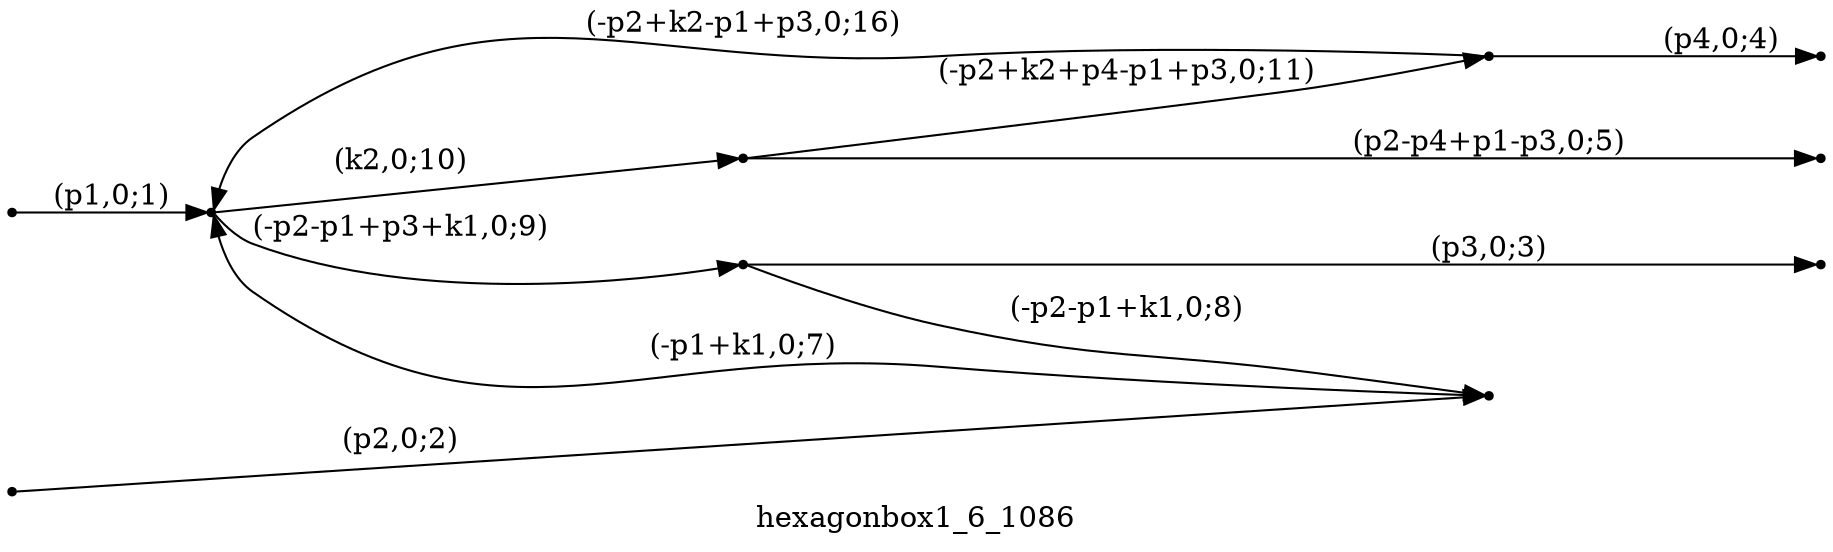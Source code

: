 digraph hexagonbox1_6_1086 {
  label="hexagonbox1_6_1086";
  rankdir="LR";
  subgraph edges {
    -1 -> 5 [label="(p1,0;1)"];
    -2 -> 1 [label="(p2,0;2)"];
    2 -> -3 [label="(p3,0;3)"];
    4 -> -4 [label="(p4,0;4)"];
    3 -> -5 [label="(p2-p4+p1-p3,0;5)"];
    1 -> 5 [label="(-p1+k1,0;7)"];
    2 -> 1 [label="(-p2-p1+k1,0;8)"];
    5 -> 2 [label="(-p2-p1+p3+k1,0;9)"];
    5 -> 3 [label="(k2,0;10)"];
    3 -> 4 [label="(-p2+k2+p4-p1+p3,0;11)"];
    4 -> 5 [label="(-p2+k2-p1+p3,0;16)"];
  }
  subgraph incoming { rank="source"; -1; -2; }
  subgraph outgoing { rank="sink"; -3; -4; -5; }
-5 [shape=point];
-4 [shape=point];
-3 [shape=point];
-2 [shape=point];
-1 [shape=point];
1 [shape=point];
2 [shape=point];
3 [shape=point];
4 [shape=point];
5 [shape=point];
}

